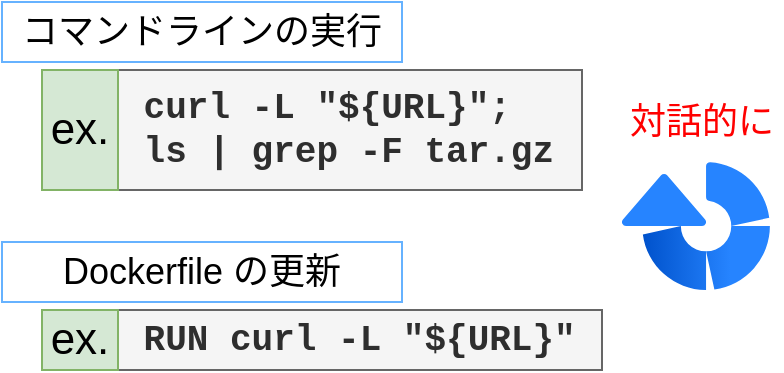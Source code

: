 <mxfile>
    <diagram id="JLw6v6k9_oCFDXbyCz5s" name="ページ1">
        <mxGraphModel dx="522" dy="569" grid="1" gridSize="10" guides="1" tooltips="1" connect="1" arrows="1" fold="1" page="1" pageScale="1" pageWidth="583" pageHeight="413" math="0" shadow="0">
            <root>
                <mxCell id="0"/>
                <mxCell id="1" parent="0"/>
                <mxCell id="2" value="&lt;font style=&quot;font-size: 18px;&quot;&gt;コマンドラインの実行&lt;/font&gt;" style="text;html=1;strokeColor=#66B2FF;fillColor=none;align=center;verticalAlign=middle;whiteSpace=wrap;rounded=0;" parent="1" vertex="1">
                    <mxGeometry width="200" height="30" as="geometry"/>
                </mxCell>
                <mxCell id="3" value="Dockerfile の更新" style="text;html=1;strokeColor=#66B2FF;fillColor=none;align=center;verticalAlign=middle;whiteSpace=wrap;rounded=0;fontSize=18;" parent="1" vertex="1">
                    <mxGeometry y="120" width="200" height="30" as="geometry"/>
                </mxCell>
                <mxCell id="5" value="" style="image;image=img/lib/atlassian/Bamboo_Logo.svg;fontSize=18;direction=north;flipH=0;" parent="1" vertex="1">
                    <mxGeometry x="310" y="80" width="74" height="64" as="geometry"/>
                </mxCell>
                <mxCell id="7" value="&lt;font color=&quot;#ff0000&quot;&gt;対話的に&lt;/font&gt;" style="text;html=1;strokeColor=none;fillColor=none;align=center;verticalAlign=middle;whiteSpace=wrap;rounded=0;fontSize=18;" parent="1" vertex="1">
                    <mxGeometry x="310" y="50" width="80" height="20" as="geometry"/>
                </mxCell>
                <mxCell id="8" value="&lt;b style=&quot;border-color: var(--border-color); color: rgb(46, 46, 46); font-family: Menlo, Monaco, &amp;quot;Courier New&amp;quot;, monospace; font-size: 18px;&quot;&gt;&amp;nbsp;curl -L &quot;${URL}&quot;;&lt;br&gt;&amp;nbsp;ls | grep -F tar.gz&lt;/b&gt;" style="text;html=1;strokeColor=#666666;fillColor=#f5f5f5;align=left;verticalAlign=middle;whiteSpace=wrap;rounded=0;fontColor=#333333;" vertex="1" parent="1">
                    <mxGeometry x="58" y="34" width="232" height="60" as="geometry"/>
                </mxCell>
                <mxCell id="9" value="&lt;b style=&quot;border-color: var(--border-color); color: rgb(46, 46, 46); font-family: Menlo, Monaco, &amp;quot;Courier New&amp;quot;, monospace;&quot;&gt;&amp;nbsp;RUN curl -L &quot;${URL}&quot;&lt;/b&gt;" style="text;html=1;strokeColor=#666666;fillColor=#f5f5f5;align=left;verticalAlign=middle;whiteSpace=wrap;rounded=0;fontSize=18;fontColor=#333333;" vertex="1" parent="1">
                    <mxGeometry x="58" y="154" width="242" height="30" as="geometry"/>
                </mxCell>
                <mxCell id="10" value="&lt;font style=&quot;font-size: 22px;&quot;&gt;ex.&lt;/font&gt;" style="text;html=1;strokeColor=#82b366;fillColor=#d5e8d4;align=center;verticalAlign=middle;whiteSpace=wrap;rounded=0;fontSize=18;" vertex="1" parent="1">
                    <mxGeometry x="20" y="34" width="38" height="60" as="geometry"/>
                </mxCell>
                <mxCell id="13" value="&lt;font style=&quot;font-size: 22px;&quot;&gt;ex.&lt;/font&gt;" style="text;html=1;strokeColor=#82b366;fillColor=#d5e8d4;align=center;verticalAlign=middle;whiteSpace=wrap;rounded=0;fontSize=18;" vertex="1" parent="1">
                    <mxGeometry x="20" y="154" width="38" height="30" as="geometry"/>
                </mxCell>
            </root>
        </mxGraphModel>
    </diagram>
</mxfile>